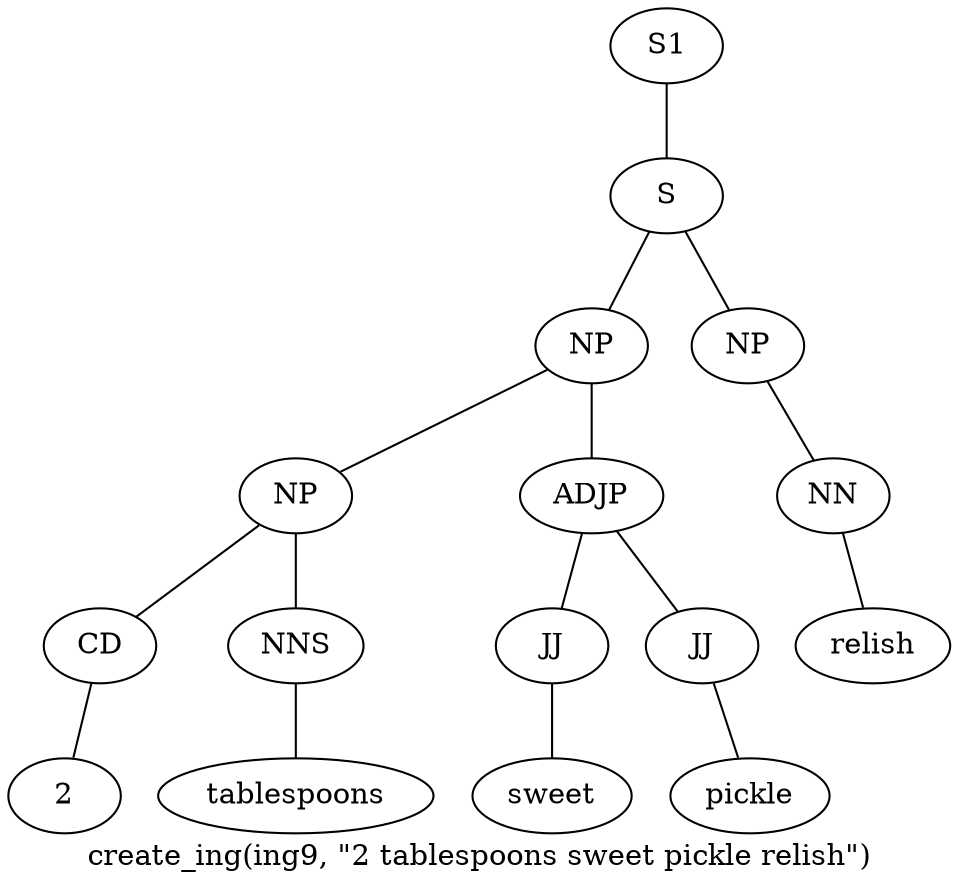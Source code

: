 graph SyntaxGraph {
	label = "create_ing(ing9, \"2 tablespoons sweet pickle relish\")";
	Node0 [label="S1"];
	Node1 [label="S"];
	Node2 [label="NP"];
	Node3 [label="NP"];
	Node4 [label="CD"];
	Node5 [label="2"];
	Node6 [label="NNS"];
	Node7 [label="tablespoons"];
	Node8 [label="ADJP"];
	Node9 [label="JJ"];
	Node10 [label="sweet"];
	Node11 [label="JJ"];
	Node12 [label="pickle"];
	Node13 [label="NP"];
	Node14 [label="NN"];
	Node15 [label="relish"];

	Node0 -- Node1;
	Node1 -- Node2;
	Node1 -- Node13;
	Node2 -- Node3;
	Node2 -- Node8;
	Node3 -- Node4;
	Node3 -- Node6;
	Node4 -- Node5;
	Node6 -- Node7;
	Node8 -- Node9;
	Node8 -- Node11;
	Node9 -- Node10;
	Node11 -- Node12;
	Node13 -- Node14;
	Node14 -- Node15;
}